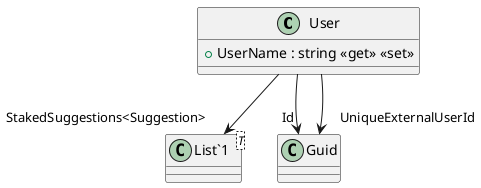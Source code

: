 @startuml
class User {
    + UserName : string <<get>> <<set>>
}
class "List`1"<T> {
}
User --> "Id" Guid
User --> "UniqueExternalUserId" Guid
User --> "StakedSuggestions<Suggestion>" "List`1"
@enduml
